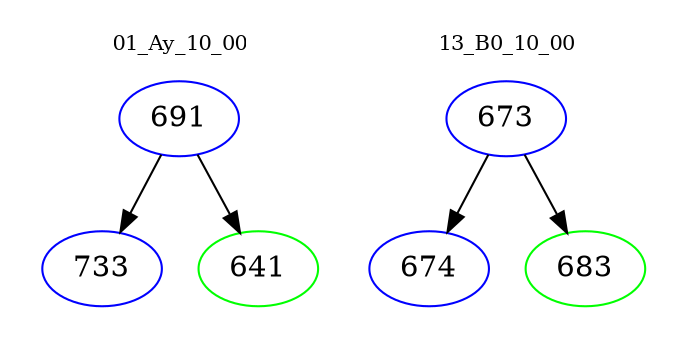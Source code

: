 digraph{
subgraph cluster_0 {
color = white
label = "01_Ay_10_00";
fontsize=10;
T0_691 [label="691", color="blue"]
T0_691 -> T0_733 [color="black"]
T0_733 [label="733", color="blue"]
T0_691 -> T0_641 [color="black"]
T0_641 [label="641", color="green"]
}
subgraph cluster_1 {
color = white
label = "13_B0_10_00";
fontsize=10;
T1_673 [label="673", color="blue"]
T1_673 -> T1_674 [color="black"]
T1_674 [label="674", color="blue"]
T1_673 -> T1_683 [color="black"]
T1_683 [label="683", color="green"]
}
}
